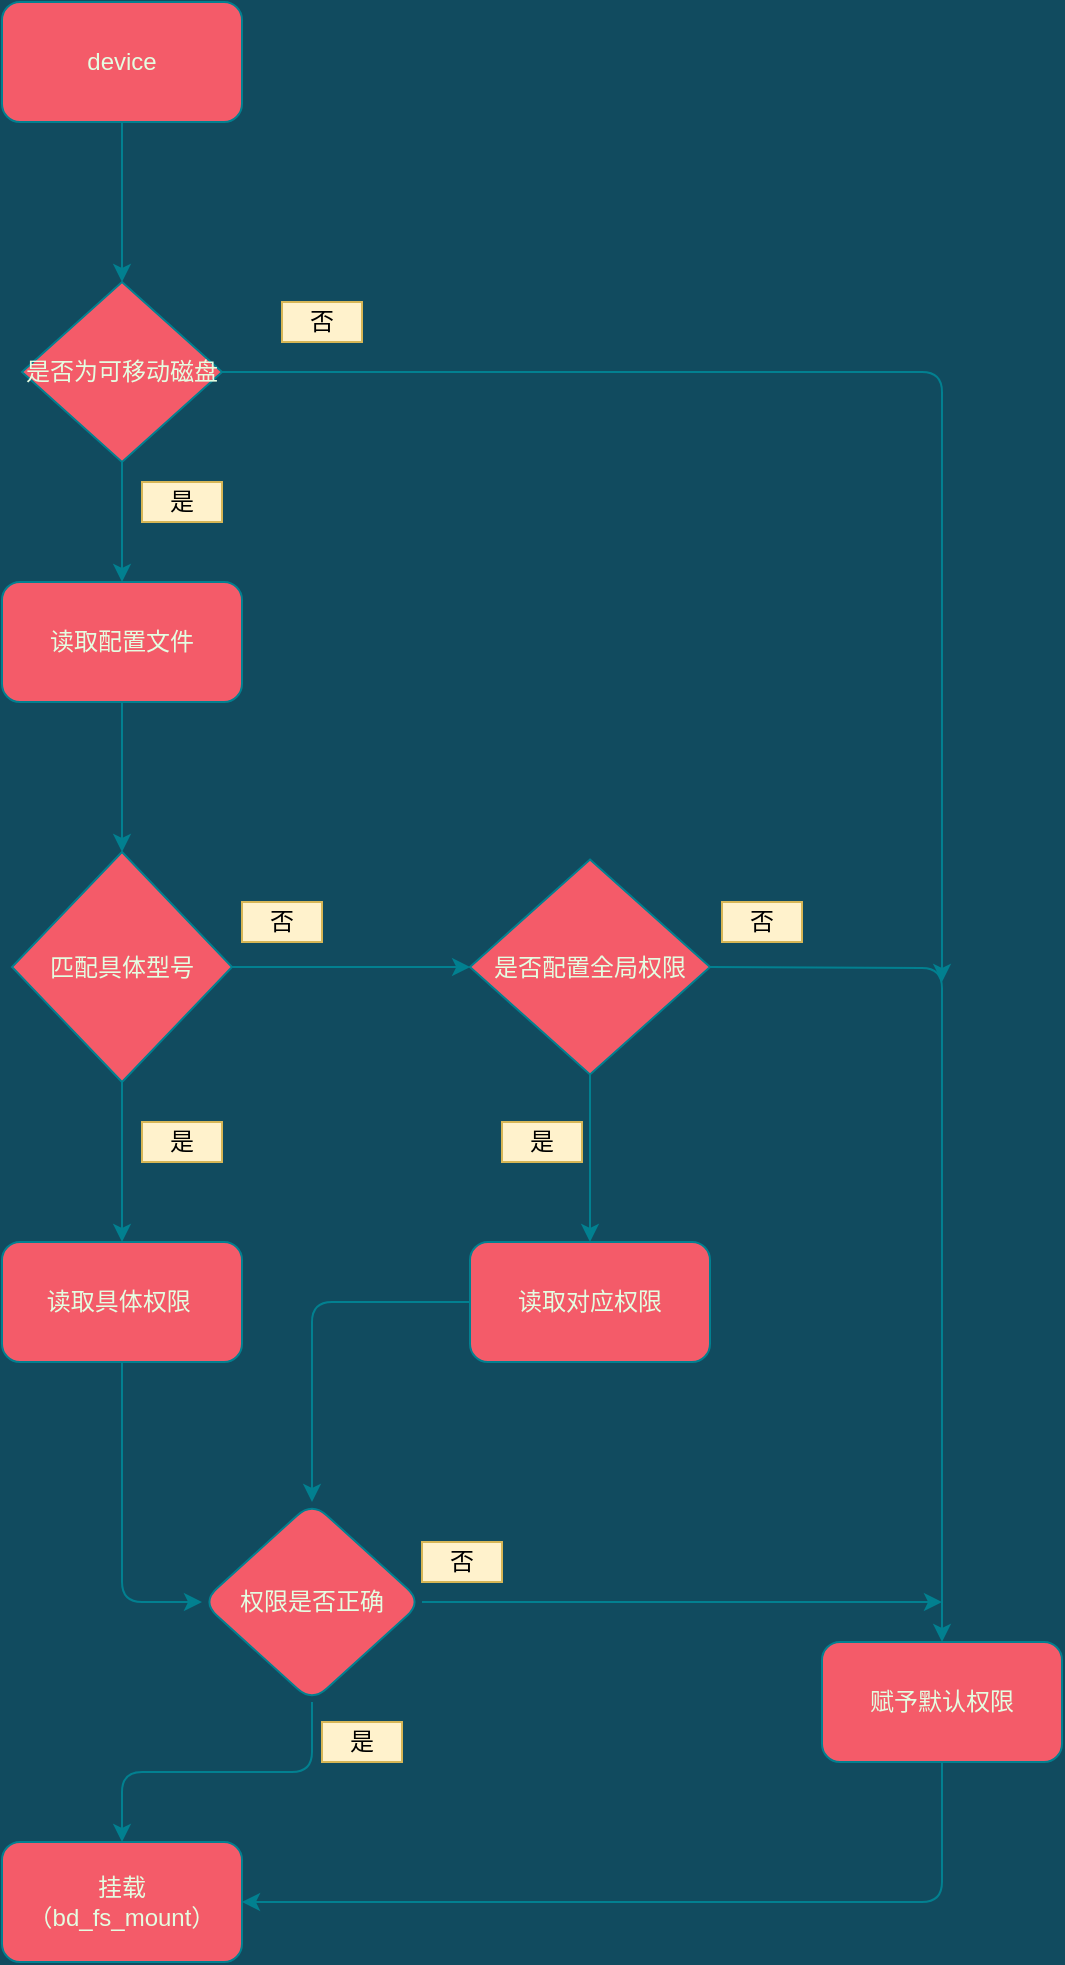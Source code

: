<mxfile version="14.9.5" type="github">
  <diagram id="fvCgsu2ZJ-gSC0RxeoUe" name="Page-1">
    <mxGraphModel dx="1594" dy="688" grid="1" gridSize="10" guides="1" tooltips="1" connect="1" arrows="1" fold="1" page="1" pageScale="1" pageWidth="827" pageHeight="1169" background="#114B5F" math="0" shadow="0">
      <root>
        <mxCell id="0" />
        <mxCell id="1" parent="0" />
        <mxCell id="q15BCNpqaFZ_fGrZMNJ0-4" value="" style="edgeStyle=orthogonalEdgeStyle;rounded=0;orthogonalLoop=1;jettySize=auto;html=1;labelBackgroundColor=#114B5F;strokeColor=#028090;fontColor=#E4FDE1;" edge="1" parent="1" source="q15BCNpqaFZ_fGrZMNJ0-2">
          <mxGeometry relative="1" as="geometry">
            <mxPoint x="180" y="300" as="targetPoint" />
          </mxGeometry>
        </mxCell>
        <mxCell id="q15BCNpqaFZ_fGrZMNJ0-2" value="device" style="rounded=1;whiteSpace=wrap;html=1;fillColor=#F45B69;strokeColor=#028090;fontColor=#E4FDE1;" vertex="1" parent="1">
          <mxGeometry x="120" y="160" width="120" height="60" as="geometry" />
        </mxCell>
        <mxCell id="q15BCNpqaFZ_fGrZMNJ0-10" value="" style="edgeStyle=orthogonalEdgeStyle;rounded=0;orthogonalLoop=1;jettySize=auto;html=1;labelBackgroundColor=#114B5F;strokeColor=#028090;fontColor=#E4FDE1;" edge="1" parent="1" source="q15BCNpqaFZ_fGrZMNJ0-5" target="q15BCNpqaFZ_fGrZMNJ0-9">
          <mxGeometry relative="1" as="geometry" />
        </mxCell>
        <mxCell id="q15BCNpqaFZ_fGrZMNJ0-5" value="是否为可移动磁盘" style="rhombus;whiteSpace=wrap;html=1;fillColor=#F45B69;strokeColor=#028090;fontColor=#E4FDE1;" vertex="1" parent="1">
          <mxGeometry x="130" y="300" width="100" height="90" as="geometry" />
        </mxCell>
        <mxCell id="q15BCNpqaFZ_fGrZMNJ0-14" value="" style="edgeStyle=orthogonalEdgeStyle;rounded=0;orthogonalLoop=1;jettySize=auto;html=1;labelBackgroundColor=#114B5F;strokeColor=#028090;fontColor=#E4FDE1;" edge="1" parent="1" source="q15BCNpqaFZ_fGrZMNJ0-9" target="q15BCNpqaFZ_fGrZMNJ0-13">
          <mxGeometry relative="1" as="geometry" />
        </mxCell>
        <mxCell id="q15BCNpqaFZ_fGrZMNJ0-9" value="读取配置文件" style="rounded=1;whiteSpace=wrap;html=1;fillColor=#F45B69;strokeColor=#028090;fontColor=#E4FDE1;" vertex="1" parent="1">
          <mxGeometry x="120" y="450" width="120" height="60" as="geometry" />
        </mxCell>
        <mxCell id="q15BCNpqaFZ_fGrZMNJ0-16" value="" style="edgeStyle=orthogonalEdgeStyle;rounded=0;orthogonalLoop=1;jettySize=auto;html=1;labelBackgroundColor=#114B5F;strokeColor=#028090;fontColor=#E4FDE1;" edge="1" parent="1" source="q15BCNpqaFZ_fGrZMNJ0-13" target="q15BCNpqaFZ_fGrZMNJ0-15">
          <mxGeometry relative="1" as="geometry" />
        </mxCell>
        <mxCell id="q15BCNpqaFZ_fGrZMNJ0-32" value="" style="edgeStyle=orthogonalEdgeStyle;curved=0;rounded=1;sketch=0;orthogonalLoop=1;jettySize=auto;html=1;fontColor=#E4FDE1;strokeColor=#028090;fillColor=#F45B69;" edge="1" parent="1" source="q15BCNpqaFZ_fGrZMNJ0-13" target="q15BCNpqaFZ_fGrZMNJ0-30">
          <mxGeometry relative="1" as="geometry" />
        </mxCell>
        <mxCell id="q15BCNpqaFZ_fGrZMNJ0-13" value="匹配具体型号" style="rhombus;whiteSpace=wrap;html=1;fillColor=#F45B69;strokeColor=#028090;fontColor=#E4FDE1;" vertex="1" parent="1">
          <mxGeometry x="125" y="585" width="110" height="115" as="geometry" />
        </mxCell>
        <mxCell id="q15BCNpqaFZ_fGrZMNJ0-45" value="" style="edgeStyle=orthogonalEdgeStyle;curved=0;rounded=1;sketch=0;orthogonalLoop=1;jettySize=auto;html=1;fontColor=#E4FDE1;strokeColor=#028090;fillColor=#F45B69;entryX=0;entryY=0.5;entryDx=0;entryDy=0;" edge="1" parent="1" source="q15BCNpqaFZ_fGrZMNJ0-15" target="q15BCNpqaFZ_fGrZMNJ0-46">
          <mxGeometry relative="1" as="geometry">
            <mxPoint x="180" y="960" as="targetPoint" />
          </mxGeometry>
        </mxCell>
        <mxCell id="q15BCNpqaFZ_fGrZMNJ0-15" value="读取具体权限&amp;nbsp;" style="rounded=1;whiteSpace=wrap;html=1;fillColor=#F45B69;strokeColor=#028090;fontColor=#E4FDE1;" vertex="1" parent="1">
          <mxGeometry x="120" y="780" width="120" height="60" as="geometry" />
        </mxCell>
        <mxCell id="q15BCNpqaFZ_fGrZMNJ0-17" value="挂载&lt;br&gt;（bd_fs_mount）" style="whiteSpace=wrap;html=1;rounded=1;fillColor=#F45B69;strokeColor=#028090;fontColor=#E4FDE1;" vertex="1" parent="1">
          <mxGeometry x="120" y="1080" width="120" height="60" as="geometry" />
        </mxCell>
        <mxCell id="q15BCNpqaFZ_fGrZMNJ0-21" value="否" style="text;html=1;align=center;verticalAlign=middle;whiteSpace=wrap;rounded=0;fillColor=#fff2cc;strokeColor=#d6b656;" vertex="1" parent="1">
          <mxGeometry x="260" y="310" width="40" height="20" as="geometry" />
        </mxCell>
        <mxCell id="q15BCNpqaFZ_fGrZMNJ0-22" value="是" style="text;html=1;align=center;verticalAlign=middle;whiteSpace=wrap;rounded=0;fillColor=#fff2cc;strokeColor=#d6b656;" vertex="1" parent="1">
          <mxGeometry x="190" y="400" width="40" height="20" as="geometry" />
        </mxCell>
        <mxCell id="q15BCNpqaFZ_fGrZMNJ0-25" value="是" style="text;html=1;align=center;verticalAlign=middle;whiteSpace=wrap;rounded=0;fillColor=#fff2cc;strokeColor=#d6b656;" vertex="1" parent="1">
          <mxGeometry x="190" y="720" width="40" height="20" as="geometry" />
        </mxCell>
        <mxCell id="q15BCNpqaFZ_fGrZMNJ0-28" value="否" style="text;html=1;align=center;verticalAlign=middle;whiteSpace=wrap;rounded=0;fillColor=#fff2cc;strokeColor=#d6b656;" vertex="1" parent="1">
          <mxGeometry x="240" y="610" width="40" height="20" as="geometry" />
        </mxCell>
        <mxCell id="q15BCNpqaFZ_fGrZMNJ0-33" value="" style="edgeStyle=orthogonalEdgeStyle;curved=0;rounded=1;sketch=0;orthogonalLoop=1;jettySize=auto;html=1;fontColor=#E4FDE1;strokeColor=#028090;fillColor=#F45B69;" edge="1" parent="1" source="q15BCNpqaFZ_fGrZMNJ0-30" target="q15BCNpqaFZ_fGrZMNJ0-31">
          <mxGeometry relative="1" as="geometry" />
        </mxCell>
        <mxCell id="q15BCNpqaFZ_fGrZMNJ0-30" value="是否配置全局权限" style="rhombus;whiteSpace=wrap;html=1;rounded=0;sketch=0;fontColor=#E4FDE1;strokeColor=#028090;fillColor=#F45B69;" vertex="1" parent="1">
          <mxGeometry x="354" y="588.75" width="120" height="107.5" as="geometry" />
        </mxCell>
        <mxCell id="q15BCNpqaFZ_fGrZMNJ0-56" value="" style="edgeStyle=orthogonalEdgeStyle;curved=0;rounded=1;sketch=0;orthogonalLoop=1;jettySize=auto;html=1;fontColor=#E4FDE1;strokeColor=#028090;fillColor=#F45B69;" edge="1" parent="1" source="q15BCNpqaFZ_fGrZMNJ0-31" target="q15BCNpqaFZ_fGrZMNJ0-46">
          <mxGeometry relative="1" as="geometry">
            <mxPoint x="414" y="950" as="targetPoint" />
            <Array as="points">
              <mxPoint x="275" y="810" />
            </Array>
          </mxGeometry>
        </mxCell>
        <mxCell id="q15BCNpqaFZ_fGrZMNJ0-31" value="读取对应权限" style="rounded=1;whiteSpace=wrap;html=1;sketch=0;fontColor=#E4FDE1;strokeColor=#028090;fillColor=#F45B69;" vertex="1" parent="1">
          <mxGeometry x="354" y="780" width="120" height="60" as="geometry" />
        </mxCell>
        <mxCell id="q15BCNpqaFZ_fGrZMNJ0-34" value="" style="endArrow=classic;html=1;fontColor=#E4FDE1;strokeColor=#028090;fillColor=#F45B69;exitX=1;exitY=0.5;exitDx=0;exitDy=0;" edge="1" parent="1" source="q15BCNpqaFZ_fGrZMNJ0-5">
          <mxGeometry width="50" height="50" relative="1" as="geometry">
            <mxPoint x="400" y="480" as="sourcePoint" />
            <mxPoint x="590" y="650" as="targetPoint" />
            <Array as="points">
              <mxPoint x="590" y="345" />
            </Array>
          </mxGeometry>
        </mxCell>
        <mxCell id="q15BCNpqaFZ_fGrZMNJ0-35" value="赋予默认权限" style="rounded=1;whiteSpace=wrap;html=1;sketch=0;fontColor=#E4FDE1;strokeColor=#028090;fillColor=#F45B69;" vertex="1" parent="1">
          <mxGeometry x="530" y="980" width="120" height="60" as="geometry" />
        </mxCell>
        <mxCell id="q15BCNpqaFZ_fGrZMNJ0-36" value="" style="endArrow=classic;html=1;fontColor=#E4FDE1;strokeColor=#028090;fillColor=#F45B69;exitX=1;exitY=0.5;exitDx=0;exitDy=0;entryX=0.5;entryY=0;entryDx=0;entryDy=0;" edge="1" parent="1" source="q15BCNpqaFZ_fGrZMNJ0-30" target="q15BCNpqaFZ_fGrZMNJ0-35">
          <mxGeometry width="50" height="50" relative="1" as="geometry">
            <mxPoint x="560" y="645" as="sourcePoint" />
            <mxPoint x="610" y="595" as="targetPoint" />
            <Array as="points">
              <mxPoint x="590" y="643" />
            </Array>
          </mxGeometry>
        </mxCell>
        <mxCell id="q15BCNpqaFZ_fGrZMNJ0-38" value="" style="endArrow=classic;html=1;fontColor=#E4FDE1;strokeColor=#028090;fillColor=#F45B69;exitX=0.5;exitY=1;exitDx=0;exitDy=0;entryX=1;entryY=0.5;entryDx=0;entryDy=0;" edge="1" parent="1" source="q15BCNpqaFZ_fGrZMNJ0-35" target="q15BCNpqaFZ_fGrZMNJ0-17">
          <mxGeometry width="50" height="50" relative="1" as="geometry">
            <mxPoint x="600" y="930" as="sourcePoint" />
            <mxPoint x="240" y="950" as="targetPoint" />
            <Array as="points">
              <mxPoint x="590" y="1110" />
              <mxPoint x="470" y="1110" />
            </Array>
          </mxGeometry>
        </mxCell>
        <mxCell id="q15BCNpqaFZ_fGrZMNJ0-39" value="是" style="text;html=1;align=center;verticalAlign=middle;whiteSpace=wrap;rounded=0;fillColor=#fff2cc;strokeColor=#d6b656;" vertex="1" parent="1">
          <mxGeometry x="370" y="720" width="40" height="20" as="geometry" />
        </mxCell>
        <mxCell id="q15BCNpqaFZ_fGrZMNJ0-40" value="否" style="text;html=1;align=center;verticalAlign=middle;whiteSpace=wrap;rounded=0;fillColor=#fff2cc;strokeColor=#d6b656;" vertex="1" parent="1">
          <mxGeometry x="480" y="610" width="40" height="20" as="geometry" />
        </mxCell>
        <mxCell id="q15BCNpqaFZ_fGrZMNJ0-57" value="" style="edgeStyle=orthogonalEdgeStyle;curved=0;rounded=1;sketch=0;orthogonalLoop=1;jettySize=auto;html=1;fontColor=#E4FDE1;strokeColor=#028090;fillColor=#F45B69;" edge="1" parent="1" source="q15BCNpqaFZ_fGrZMNJ0-46" target="q15BCNpqaFZ_fGrZMNJ0-17">
          <mxGeometry relative="1" as="geometry" />
        </mxCell>
        <mxCell id="q15BCNpqaFZ_fGrZMNJ0-59" value="" style="edgeStyle=orthogonalEdgeStyle;curved=0;rounded=1;sketch=0;orthogonalLoop=1;jettySize=auto;html=1;fontColor=#E4FDE1;strokeColor=#028090;fillColor=#F45B69;" edge="1" parent="1" source="q15BCNpqaFZ_fGrZMNJ0-46">
          <mxGeometry relative="1" as="geometry">
            <mxPoint x="590" y="960" as="targetPoint" />
          </mxGeometry>
        </mxCell>
        <mxCell id="q15BCNpqaFZ_fGrZMNJ0-46" value="权限是否正确" style="rhombus;whiteSpace=wrap;html=1;rounded=1;fontColor=#E4FDE1;strokeColor=#028090;fillColor=#F45B69;" vertex="1" parent="1">
          <mxGeometry x="220" y="910" width="110" height="100" as="geometry" />
        </mxCell>
        <mxCell id="q15BCNpqaFZ_fGrZMNJ0-60" value="是" style="text;html=1;align=center;verticalAlign=middle;whiteSpace=wrap;rounded=0;fillColor=#fff2cc;strokeColor=#d6b656;" vertex="1" parent="1">
          <mxGeometry x="280" y="1020" width="40" height="20" as="geometry" />
        </mxCell>
        <mxCell id="q15BCNpqaFZ_fGrZMNJ0-61" value="否" style="text;html=1;align=center;verticalAlign=middle;whiteSpace=wrap;rounded=0;fillColor=#fff2cc;strokeColor=#d6b656;" vertex="1" parent="1">
          <mxGeometry x="330" y="930" width="40" height="20" as="geometry" />
        </mxCell>
      </root>
    </mxGraphModel>
  </diagram>
</mxfile>
